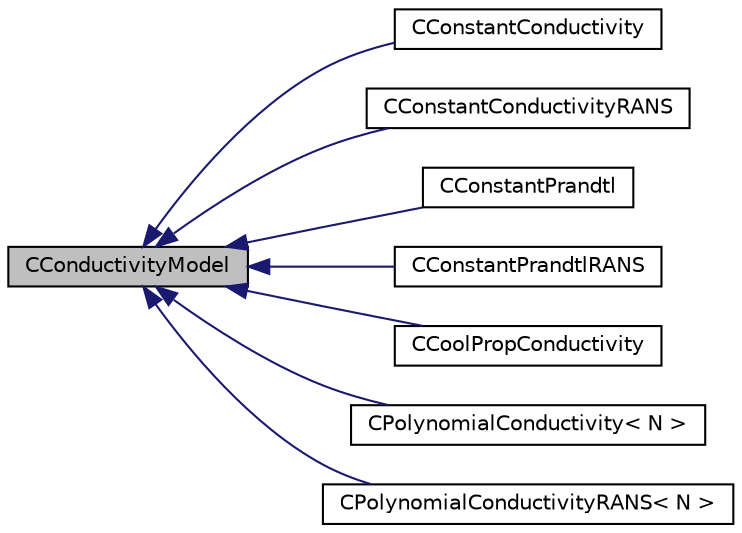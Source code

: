 digraph "CConductivityModel"
{
 // LATEX_PDF_SIZE
  edge [fontname="Helvetica",fontsize="10",labelfontname="Helvetica",labelfontsize="10"];
  node [fontname="Helvetica",fontsize="10",shape=record];
  rankdir="LR";
  Node1 [label="CConductivityModel",height=0.2,width=0.4,color="black", fillcolor="grey75", style="filled", fontcolor="black",tooltip="Interface class for defining the thermal conductivity model."];
  Node1 -> Node2 [dir="back",color="midnightblue",fontsize="10",style="solid",fontname="Helvetica"];
  Node2 [label="CConstantConductivity",height=0.2,width=0.4,color="black", fillcolor="white", style="filled",URL="$classCConstantConductivity.html",tooltip="Defines a constant thermal conductivity model."];
  Node1 -> Node3 [dir="back",color="midnightblue",fontsize="10",style="solid",fontname="Helvetica"];
  Node3 [label="CConstantConductivityRANS",height=0.2,width=0.4,color="black", fillcolor="white", style="filled",URL="$classCConstantConductivityRANS.html",tooltip="Defines a constant laminar thermal conductivity along with a turbulent Prandtl number for including e..."];
  Node1 -> Node4 [dir="back",color="midnightblue",fontsize="10",style="solid",fontname="Helvetica"];
  Node4 [label="CConstantPrandtl",height=0.2,width=0.4,color="black", fillcolor="white", style="filled",URL="$classCConstantPrandtl.html",tooltip="Defines a non-constant laminar thermal conductivity using a constant Prandtl's number."];
  Node1 -> Node5 [dir="back",color="midnightblue",fontsize="10",style="solid",fontname="Helvetica"];
  Node5 [label="CConstantPrandtlRANS",height=0.2,width=0.4,color="black", fillcolor="white", style="filled",URL="$classCConstantPrandtlRANS.html",tooltip="Defines a non-constant effective thermal conductivity for RANS problems using Prandtl numbers."];
  Node1 -> Node6 [dir="back",color="midnightblue",fontsize="10",style="solid",fontname="Helvetica"];
  Node6 [label="CCoolPropConductivity",height=0.2,width=0.4,color="black", fillcolor="white", style="filled",URL="$classCCoolPropConductivity.html",tooltip="Defines conductivity model from CoolProp."];
  Node1 -> Node7 [dir="back",color="midnightblue",fontsize="10",style="solid",fontname="Helvetica"];
  Node7 [label="CPolynomialConductivity\< N \>",height=0.2,width=0.4,color="black", fillcolor="white", style="filled",URL="$classCPolynomialConductivity.html",tooltip="Defines a non-constant laminar thermal conductivity using a polynomial function of temperature."];
  Node1 -> Node8 [dir="back",color="midnightblue",fontsize="10",style="solid",fontname="Helvetica"];
  Node8 [label="CPolynomialConductivityRANS\< N \>",height=0.2,width=0.4,color="black", fillcolor="white", style="filled",URL="$classCPolynomialConductivityRANS.html",tooltip="Defines a non-constant thermal conductivity using a polynomial function of temperature for RANS probl..."];
}
